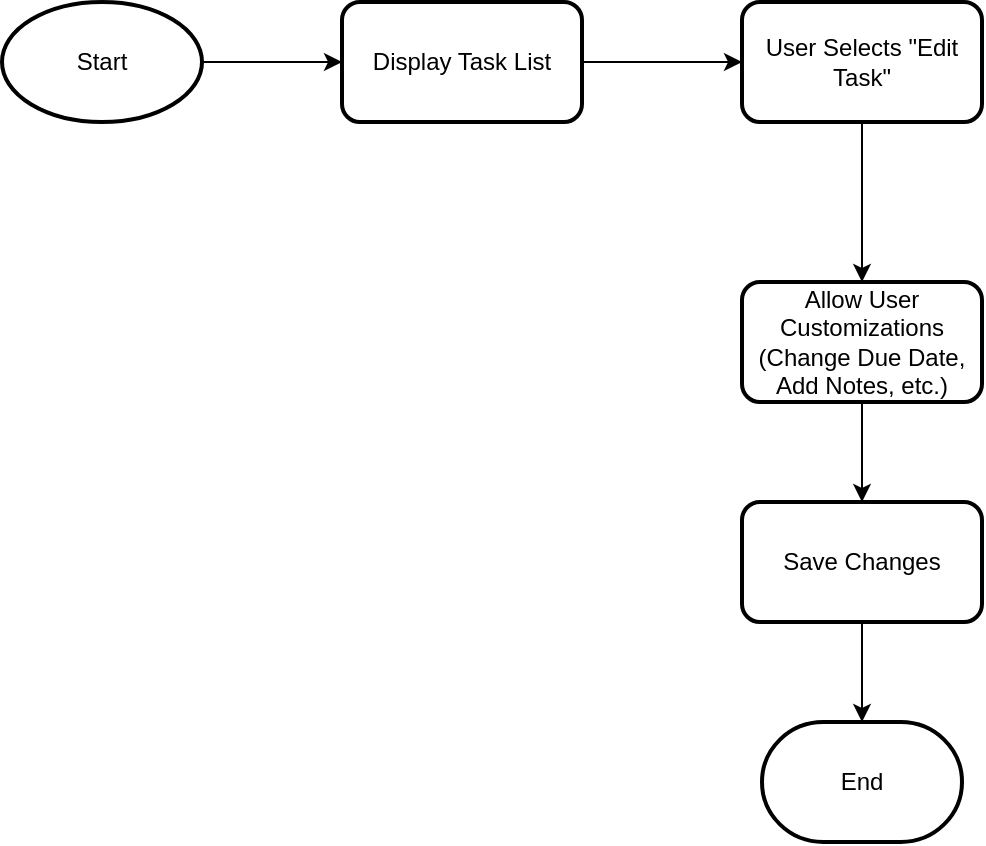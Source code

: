 <mxfile version="25.0.3">
  <diagram name="Page-1" id="vGNgzaY_b6zds_z18Hjb">
    <mxGraphModel dx="829" dy="513" grid="1" gridSize="10" guides="1" tooltips="1" connect="1" arrows="1" fold="1" page="1" pageScale="1" pageWidth="850" pageHeight="1100" math="0" shadow="0">
      <root>
        <mxCell id="0" />
        <mxCell id="1" parent="0" />
        <mxCell id="Ydd5iHWkTLME6IX3Onbc-3" value="" style="edgeStyle=orthogonalEdgeStyle;rounded=0;orthogonalLoop=1;jettySize=auto;html=1;" edge="1" parent="1" source="Ydd5iHWkTLME6IX3Onbc-1" target="Ydd5iHWkTLME6IX3Onbc-2">
          <mxGeometry relative="1" as="geometry" />
        </mxCell>
        <mxCell id="Ydd5iHWkTLME6IX3Onbc-1" value="Start" style="strokeWidth=2;html=1;shape=mxgraph.flowchart.start_1;whiteSpace=wrap;" vertex="1" parent="1">
          <mxGeometry x="100" y="30" width="100" height="60" as="geometry" />
        </mxCell>
        <mxCell id="Ydd5iHWkTLME6IX3Onbc-5" value="" style="edgeStyle=orthogonalEdgeStyle;rounded=0;orthogonalLoop=1;jettySize=auto;html=1;" edge="1" parent="1" source="Ydd5iHWkTLME6IX3Onbc-2" target="Ydd5iHWkTLME6IX3Onbc-4">
          <mxGeometry relative="1" as="geometry" />
        </mxCell>
        <mxCell id="Ydd5iHWkTLME6IX3Onbc-2" value="Display Task List" style="rounded=1;whiteSpace=wrap;html=1;strokeWidth=2;" vertex="1" parent="1">
          <mxGeometry x="270" y="30" width="120" height="60" as="geometry" />
        </mxCell>
        <mxCell id="Ydd5iHWkTLME6IX3Onbc-7" value="" style="edgeStyle=orthogonalEdgeStyle;rounded=0;orthogonalLoop=1;jettySize=auto;html=1;" edge="1" parent="1" source="Ydd5iHWkTLME6IX3Onbc-4" target="Ydd5iHWkTLME6IX3Onbc-6">
          <mxGeometry relative="1" as="geometry" />
        </mxCell>
        <mxCell id="Ydd5iHWkTLME6IX3Onbc-4" value="User Selects &quot;Edit Task&quot;" style="rounded=1;whiteSpace=wrap;html=1;strokeWidth=2;" vertex="1" parent="1">
          <mxGeometry x="470" y="30" width="120" height="60" as="geometry" />
        </mxCell>
        <mxCell id="Ydd5iHWkTLME6IX3Onbc-9" value="" style="edgeStyle=orthogonalEdgeStyle;rounded=0;orthogonalLoop=1;jettySize=auto;html=1;" edge="1" parent="1" source="Ydd5iHWkTLME6IX3Onbc-6" target="Ydd5iHWkTLME6IX3Onbc-8">
          <mxGeometry relative="1" as="geometry" />
        </mxCell>
        <mxCell id="Ydd5iHWkTLME6IX3Onbc-6" value="Allow User Customizations (Change Due Date, Add Notes, etc.)" style="rounded=1;whiteSpace=wrap;html=1;strokeWidth=2;" vertex="1" parent="1">
          <mxGeometry x="470" y="170" width="120" height="60" as="geometry" />
        </mxCell>
        <mxCell id="Ydd5iHWkTLME6IX3Onbc-11" value="" style="edgeStyle=orthogonalEdgeStyle;rounded=0;orthogonalLoop=1;jettySize=auto;html=1;" edge="1" parent="1" source="Ydd5iHWkTLME6IX3Onbc-8" target="Ydd5iHWkTLME6IX3Onbc-10">
          <mxGeometry relative="1" as="geometry" />
        </mxCell>
        <mxCell id="Ydd5iHWkTLME6IX3Onbc-8" value="Save Changes" style="rounded=1;whiteSpace=wrap;html=1;strokeWidth=2;" vertex="1" parent="1">
          <mxGeometry x="470" y="280" width="120" height="60" as="geometry" />
        </mxCell>
        <mxCell id="Ydd5iHWkTLME6IX3Onbc-10" value="End" style="strokeWidth=2;html=1;shape=mxgraph.flowchart.terminator;whiteSpace=wrap;" vertex="1" parent="1">
          <mxGeometry x="480" y="390" width="100" height="60" as="geometry" />
        </mxCell>
      </root>
    </mxGraphModel>
  </diagram>
</mxfile>
